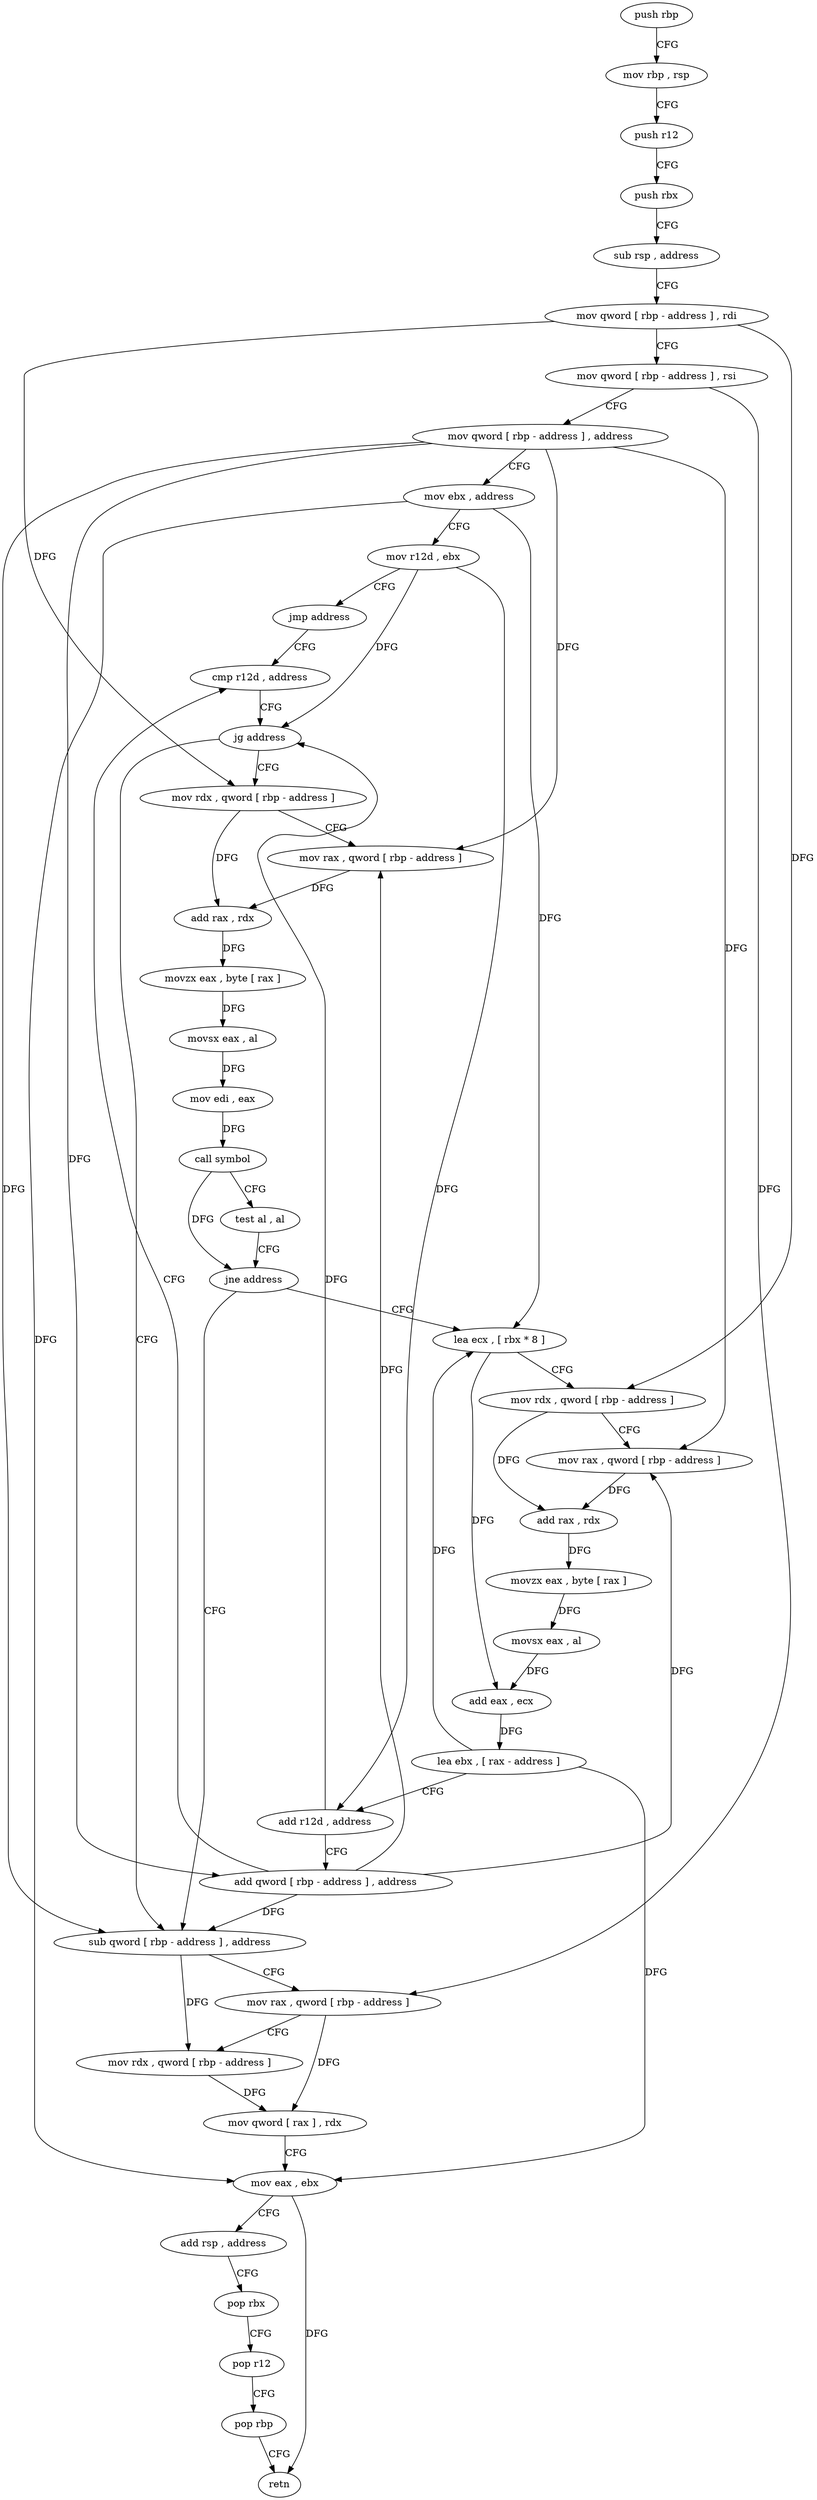 digraph "func" {
"4245233" [label = "push rbp" ]
"4245234" [label = "mov rbp , rsp" ]
"4245237" [label = "push r12" ]
"4245239" [label = "push rbx" ]
"4245240" [label = "sub rsp , address" ]
"4245244" [label = "mov qword [ rbp - address ] , rdi" ]
"4245248" [label = "mov qword [ rbp - address ] , rsi" ]
"4245252" [label = "mov qword [ rbp - address ] , address" ]
"4245260" [label = "mov ebx , address" ]
"4245265" [label = "mov r12d , ebx" ]
"4245268" [label = "jmp address" ]
"4245308" [label = "cmp r12d , address" ]
"4245312" [label = "jg address" ]
"4245342" [label = "sub qword [ rbp - address ] , address" ]
"4245314" [label = "mov rdx , qword [ rbp - address ]" ]
"4245347" [label = "mov rax , qword [ rbp - address ]" ]
"4245351" [label = "mov rdx , qword [ rbp - address ]" ]
"4245355" [label = "mov qword [ rax ] , rdx" ]
"4245358" [label = "mov eax , ebx" ]
"4245360" [label = "add rsp , address" ]
"4245364" [label = "pop rbx" ]
"4245365" [label = "pop r12" ]
"4245367" [label = "pop rbp" ]
"4245368" [label = "retn" ]
"4245318" [label = "mov rax , qword [ rbp - address ]" ]
"4245322" [label = "add rax , rdx" ]
"4245325" [label = "movzx eax , byte [ rax ]" ]
"4245328" [label = "movsx eax , al" ]
"4245331" [label = "mov edi , eax" ]
"4245333" [label = "call symbol" ]
"4245338" [label = "test al , al" ]
"4245340" [label = "jne address" ]
"4245270" [label = "lea ecx , [ rbx * 8 ]" ]
"4245277" [label = "mov rdx , qword [ rbp - address ]" ]
"4245281" [label = "mov rax , qword [ rbp - address ]" ]
"4245285" [label = "add rax , rdx" ]
"4245288" [label = "movzx eax , byte [ rax ]" ]
"4245291" [label = "movsx eax , al" ]
"4245294" [label = "add eax , ecx" ]
"4245296" [label = "lea ebx , [ rax - address ]" ]
"4245299" [label = "add r12d , address" ]
"4245303" [label = "add qword [ rbp - address ] , address" ]
"4245233" -> "4245234" [ label = "CFG" ]
"4245234" -> "4245237" [ label = "CFG" ]
"4245237" -> "4245239" [ label = "CFG" ]
"4245239" -> "4245240" [ label = "CFG" ]
"4245240" -> "4245244" [ label = "CFG" ]
"4245244" -> "4245248" [ label = "CFG" ]
"4245244" -> "4245314" [ label = "DFG" ]
"4245244" -> "4245277" [ label = "DFG" ]
"4245248" -> "4245252" [ label = "CFG" ]
"4245248" -> "4245347" [ label = "DFG" ]
"4245252" -> "4245260" [ label = "CFG" ]
"4245252" -> "4245342" [ label = "DFG" ]
"4245252" -> "4245318" [ label = "DFG" ]
"4245252" -> "4245281" [ label = "DFG" ]
"4245252" -> "4245303" [ label = "DFG" ]
"4245260" -> "4245265" [ label = "CFG" ]
"4245260" -> "4245358" [ label = "DFG" ]
"4245260" -> "4245270" [ label = "DFG" ]
"4245265" -> "4245268" [ label = "CFG" ]
"4245265" -> "4245312" [ label = "DFG" ]
"4245265" -> "4245299" [ label = "DFG" ]
"4245268" -> "4245308" [ label = "CFG" ]
"4245308" -> "4245312" [ label = "CFG" ]
"4245312" -> "4245342" [ label = "CFG" ]
"4245312" -> "4245314" [ label = "CFG" ]
"4245342" -> "4245347" [ label = "CFG" ]
"4245342" -> "4245351" [ label = "DFG" ]
"4245314" -> "4245318" [ label = "CFG" ]
"4245314" -> "4245322" [ label = "DFG" ]
"4245347" -> "4245351" [ label = "CFG" ]
"4245347" -> "4245355" [ label = "DFG" ]
"4245351" -> "4245355" [ label = "DFG" ]
"4245355" -> "4245358" [ label = "CFG" ]
"4245358" -> "4245360" [ label = "CFG" ]
"4245358" -> "4245368" [ label = "DFG" ]
"4245360" -> "4245364" [ label = "CFG" ]
"4245364" -> "4245365" [ label = "CFG" ]
"4245365" -> "4245367" [ label = "CFG" ]
"4245367" -> "4245368" [ label = "CFG" ]
"4245318" -> "4245322" [ label = "DFG" ]
"4245322" -> "4245325" [ label = "DFG" ]
"4245325" -> "4245328" [ label = "DFG" ]
"4245328" -> "4245331" [ label = "DFG" ]
"4245331" -> "4245333" [ label = "DFG" ]
"4245333" -> "4245338" [ label = "CFG" ]
"4245333" -> "4245340" [ label = "DFG" ]
"4245338" -> "4245340" [ label = "CFG" ]
"4245340" -> "4245270" [ label = "CFG" ]
"4245340" -> "4245342" [ label = "CFG" ]
"4245270" -> "4245277" [ label = "CFG" ]
"4245270" -> "4245294" [ label = "DFG" ]
"4245277" -> "4245281" [ label = "CFG" ]
"4245277" -> "4245285" [ label = "DFG" ]
"4245281" -> "4245285" [ label = "DFG" ]
"4245285" -> "4245288" [ label = "DFG" ]
"4245288" -> "4245291" [ label = "DFG" ]
"4245291" -> "4245294" [ label = "DFG" ]
"4245294" -> "4245296" [ label = "DFG" ]
"4245296" -> "4245299" [ label = "CFG" ]
"4245296" -> "4245358" [ label = "DFG" ]
"4245296" -> "4245270" [ label = "DFG" ]
"4245299" -> "4245303" [ label = "CFG" ]
"4245299" -> "4245312" [ label = "DFG" ]
"4245303" -> "4245308" [ label = "CFG" ]
"4245303" -> "4245342" [ label = "DFG" ]
"4245303" -> "4245318" [ label = "DFG" ]
"4245303" -> "4245281" [ label = "DFG" ]
}
